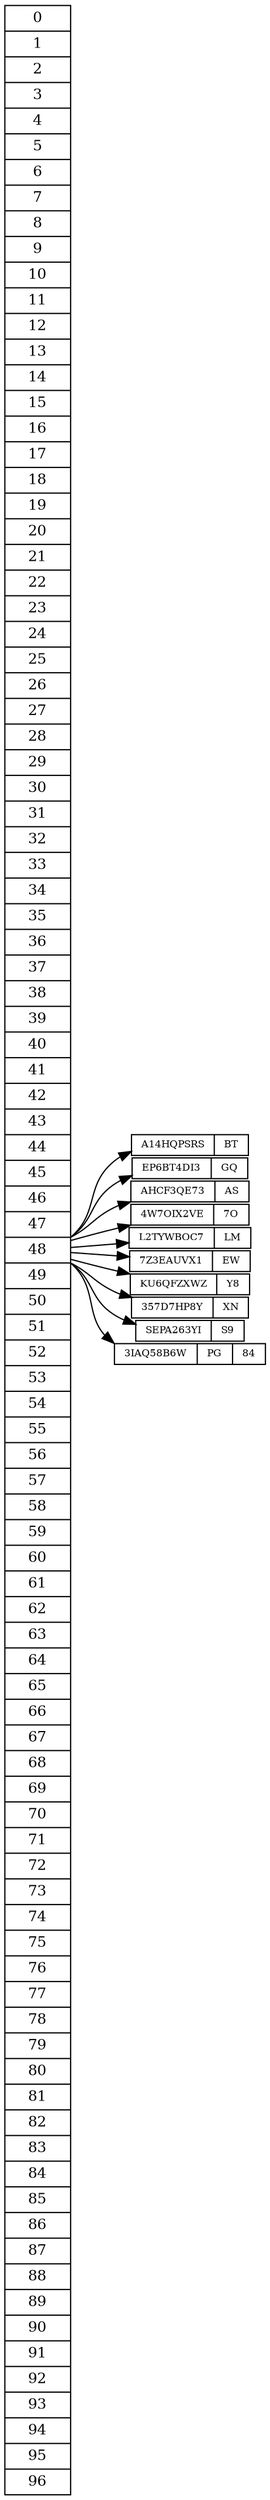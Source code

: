 digraph {
splines=true;
nodesep=.01;
rankdir=LR;
node[fontsize=8,shape=record,height=.1];
ht[fontsize=12,label="<l0>0|<l1>1|<l2>2|<l3>3|<l4>4|<l5>5|<l6>6|<l7>7|<l8>8|<l9>9|<l10>10|<l11>11|<l12>12|<l13>13|<l14>14|<l15>15|<l16>16|<l17>17|<l18>18|<l19>19|<l20>20|<l21>21|<l22>22|<l23>23|<l24>24|<l25>25|<l26>26|<l27>27|<l28>28|<l29>29|<l30>30|<l31>31|<l32>32|<l33>33|<l34>34|<l35>35|<l36>36|<l37>37|<l38>38|<l39>39|<l40>40|<l41>41|<l42>42|<l43>43|<l44>44|<l45>45|<l46>46|<l47>47|<l48>48|<l49>49|<l50>50|<l51>51|<l52>52|<l53>53|<l54>54|<l55>55|<l56>56|<l57>57|<l58>58|<l59>59|<l60>60|<l61>61|<l62>62|<l63>63|<l64>64|<l65>65|<l66>66|<l67>67|<l68>68|<l69>69|<l70>70|<l71>71|<l72>72|<l73>73|<l74>74|<l75>75|<l76>76|<l77>77|<l78>78|<l79>79|<l80>80|<l81>81|<l82>82|<l83>83|<l84>84|<l85>85|<l86>86|<l87>87|<l88>88|<l89>89|<l90>90|<l91>91|<l92>92|<l93>93|<l94>94|<l95>95|<l96>96"];
node1[label="{<l>A14HQPSRS|BT}"];
node2[label="{<l>EP6BT4DI3|GQ}"];
node3[label="{<l>AHCF3QE73|AS}"];
node4[label="{<l>4W7OIX2VE|7O}"];
node5[label="{<l>L2TYWBOC7|LM}"];
node6[label="{<l>7Z3EAUVX1|EW}"];
node7[label="{<l>KU6QFZXWZ|Y8}"];
node8[label="{<l>357D7HP8Y|XN}"];
node9[label="{<l>SEPA263YI|S9}"];
node10[label="{<l>3IAQ58B6W|PG|84}"];
ht:f4->node1:1;
ht:f7->node2:1;
ht:f16->node3:1;
ht:f17->node4:1;
ht:f21->node5:1;
ht:f35->node6:1;
ht:f39->node7:1;
ht:f57->node8:1;
ht:f84->node9:1;
ht:f85->node10:1;
}
